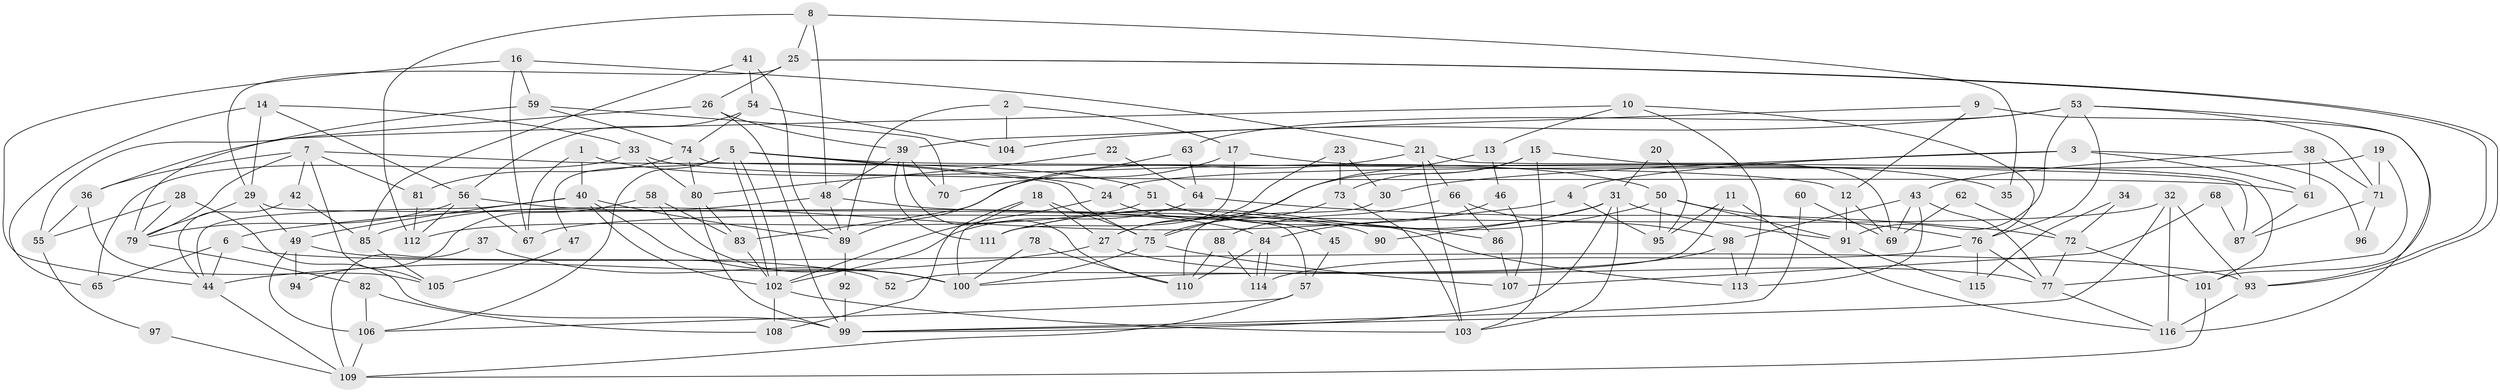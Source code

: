 // coarse degree distribution, {4: 0.25609756097560976, 3: 0.10975609756097561, 6: 0.1951219512195122, 5: 0.21951219512195122, 7: 0.07317073170731707, 2: 0.10975609756097561, 9: 0.012195121951219513, 8: 0.024390243902439025}
// Generated by graph-tools (version 1.1) at 2025/37/03/04/25 23:37:11]
// undirected, 116 vertices, 232 edges
graph export_dot {
  node [color=gray90,style=filled];
  1;
  2;
  3;
  4;
  5;
  6;
  7;
  8;
  9;
  10;
  11;
  12;
  13;
  14;
  15;
  16;
  17;
  18;
  19;
  20;
  21;
  22;
  23;
  24;
  25;
  26;
  27;
  28;
  29;
  30;
  31;
  32;
  33;
  34;
  35;
  36;
  37;
  38;
  39;
  40;
  41;
  42;
  43;
  44;
  45;
  46;
  47;
  48;
  49;
  50;
  51;
  52;
  53;
  54;
  55;
  56;
  57;
  58;
  59;
  60;
  61;
  62;
  63;
  64;
  65;
  66;
  67;
  68;
  69;
  70;
  71;
  72;
  73;
  74;
  75;
  76;
  77;
  78;
  79;
  80;
  81;
  82;
  83;
  84;
  85;
  86;
  87;
  88;
  89;
  90;
  91;
  92;
  93;
  94;
  95;
  96;
  97;
  98;
  99;
  100;
  101;
  102;
  103;
  104;
  105;
  106;
  107;
  108;
  109;
  110;
  111;
  112;
  113;
  114;
  115;
  116;
  1 -- 67;
  1 -- 50;
  1 -- 40;
  2 -- 89;
  2 -- 104;
  2 -- 17;
  3 -- 30;
  3 -- 61;
  3 -- 4;
  3 -- 96;
  4 -- 6;
  4 -- 95;
  5 -- 102;
  5 -- 102;
  5 -- 106;
  5 -- 12;
  5 -- 24;
  5 -- 47;
  5 -- 75;
  6 -- 44;
  6 -- 65;
  6 -- 93;
  7 -- 51;
  7 -- 42;
  7 -- 36;
  7 -- 79;
  7 -- 81;
  7 -- 105;
  8 -- 48;
  8 -- 112;
  8 -- 25;
  8 -- 35;
  9 -- 12;
  9 -- 116;
  9 -- 39;
  10 -- 76;
  10 -- 55;
  10 -- 13;
  10 -- 113;
  11 -- 95;
  11 -- 116;
  11 -- 52;
  12 -- 91;
  12 -- 69;
  13 -- 75;
  13 -- 46;
  14 -- 29;
  14 -- 56;
  14 -- 33;
  14 -- 65;
  15 -- 69;
  15 -- 27;
  15 -- 73;
  15 -- 103;
  16 -- 21;
  16 -- 59;
  16 -- 44;
  16 -- 67;
  17 -- 111;
  17 -- 35;
  17 -- 70;
  18 -- 75;
  18 -- 100;
  18 -- 27;
  18 -- 108;
  19 -- 24;
  19 -- 77;
  19 -- 71;
  20 -- 95;
  20 -- 31;
  21 -- 83;
  21 -- 103;
  21 -- 66;
  21 -- 101;
  22 -- 80;
  22 -- 64;
  23 -- 27;
  23 -- 73;
  23 -- 30;
  24 -- 102;
  24 -- 45;
  25 -- 93;
  25 -- 93;
  25 -- 26;
  25 -- 29;
  26 -- 39;
  26 -- 36;
  26 -- 99;
  27 -- 44;
  27 -- 77;
  28 -- 79;
  28 -- 99;
  28 -- 55;
  29 -- 79;
  29 -- 49;
  29 -- 57;
  30 -- 110;
  31 -- 103;
  31 -- 99;
  31 -- 90;
  31 -- 91;
  31 -- 111;
  32 -- 93;
  32 -- 67;
  32 -- 99;
  32 -- 116;
  33 -- 80;
  33 -- 61;
  33 -- 65;
  34 -- 72;
  34 -- 115;
  36 -- 55;
  36 -- 105;
  37 -- 109;
  37 -- 100;
  38 -- 71;
  38 -- 43;
  38 -- 61;
  39 -- 111;
  39 -- 48;
  39 -- 70;
  39 -- 110;
  40 -- 44;
  40 -- 49;
  40 -- 89;
  40 -- 100;
  40 -- 102;
  41 -- 85;
  41 -- 89;
  41 -- 54;
  42 -- 44;
  42 -- 85;
  43 -- 77;
  43 -- 113;
  43 -- 69;
  43 -- 98;
  44 -- 109;
  45 -- 57;
  46 -- 84;
  46 -- 107;
  47 -- 105;
  48 -- 89;
  48 -- 85;
  48 -- 90;
  49 -- 52;
  49 -- 94;
  49 -- 106;
  50 -- 91;
  50 -- 76;
  50 -- 95;
  50 -- 111;
  51 -- 113;
  51 -- 86;
  51 -- 112;
  53 -- 71;
  53 -- 101;
  53 -- 63;
  53 -- 76;
  53 -- 91;
  53 -- 104;
  54 -- 56;
  54 -- 74;
  54 -- 104;
  55 -- 97;
  56 -- 84;
  56 -- 112;
  56 -- 67;
  56 -- 79;
  57 -- 106;
  57 -- 109;
  58 -- 83;
  58 -- 100;
  58 -- 94;
  59 -- 79;
  59 -- 70;
  59 -- 74;
  60 -- 69;
  60 -- 99;
  61 -- 87;
  62 -- 72;
  62 -- 69;
  63 -- 64;
  63 -- 89;
  64 -- 102;
  64 -- 72;
  66 -- 98;
  66 -- 86;
  66 -- 88;
  68 -- 107;
  68 -- 87;
  71 -- 87;
  71 -- 96;
  72 -- 101;
  72 -- 77;
  73 -- 103;
  73 -- 75;
  74 -- 80;
  74 -- 81;
  74 -- 87;
  75 -- 100;
  75 -- 107;
  76 -- 77;
  76 -- 114;
  76 -- 115;
  77 -- 116;
  78 -- 100;
  78 -- 110;
  79 -- 82;
  80 -- 99;
  80 -- 83;
  81 -- 112;
  82 -- 108;
  82 -- 106;
  83 -- 102;
  84 -- 114;
  84 -- 114;
  84 -- 110;
  85 -- 105;
  86 -- 107;
  88 -- 114;
  88 -- 110;
  89 -- 92;
  91 -- 115;
  92 -- 99;
  93 -- 116;
  97 -- 109;
  98 -- 100;
  98 -- 113;
  101 -- 109;
  102 -- 103;
  102 -- 108;
  106 -- 109;
}
